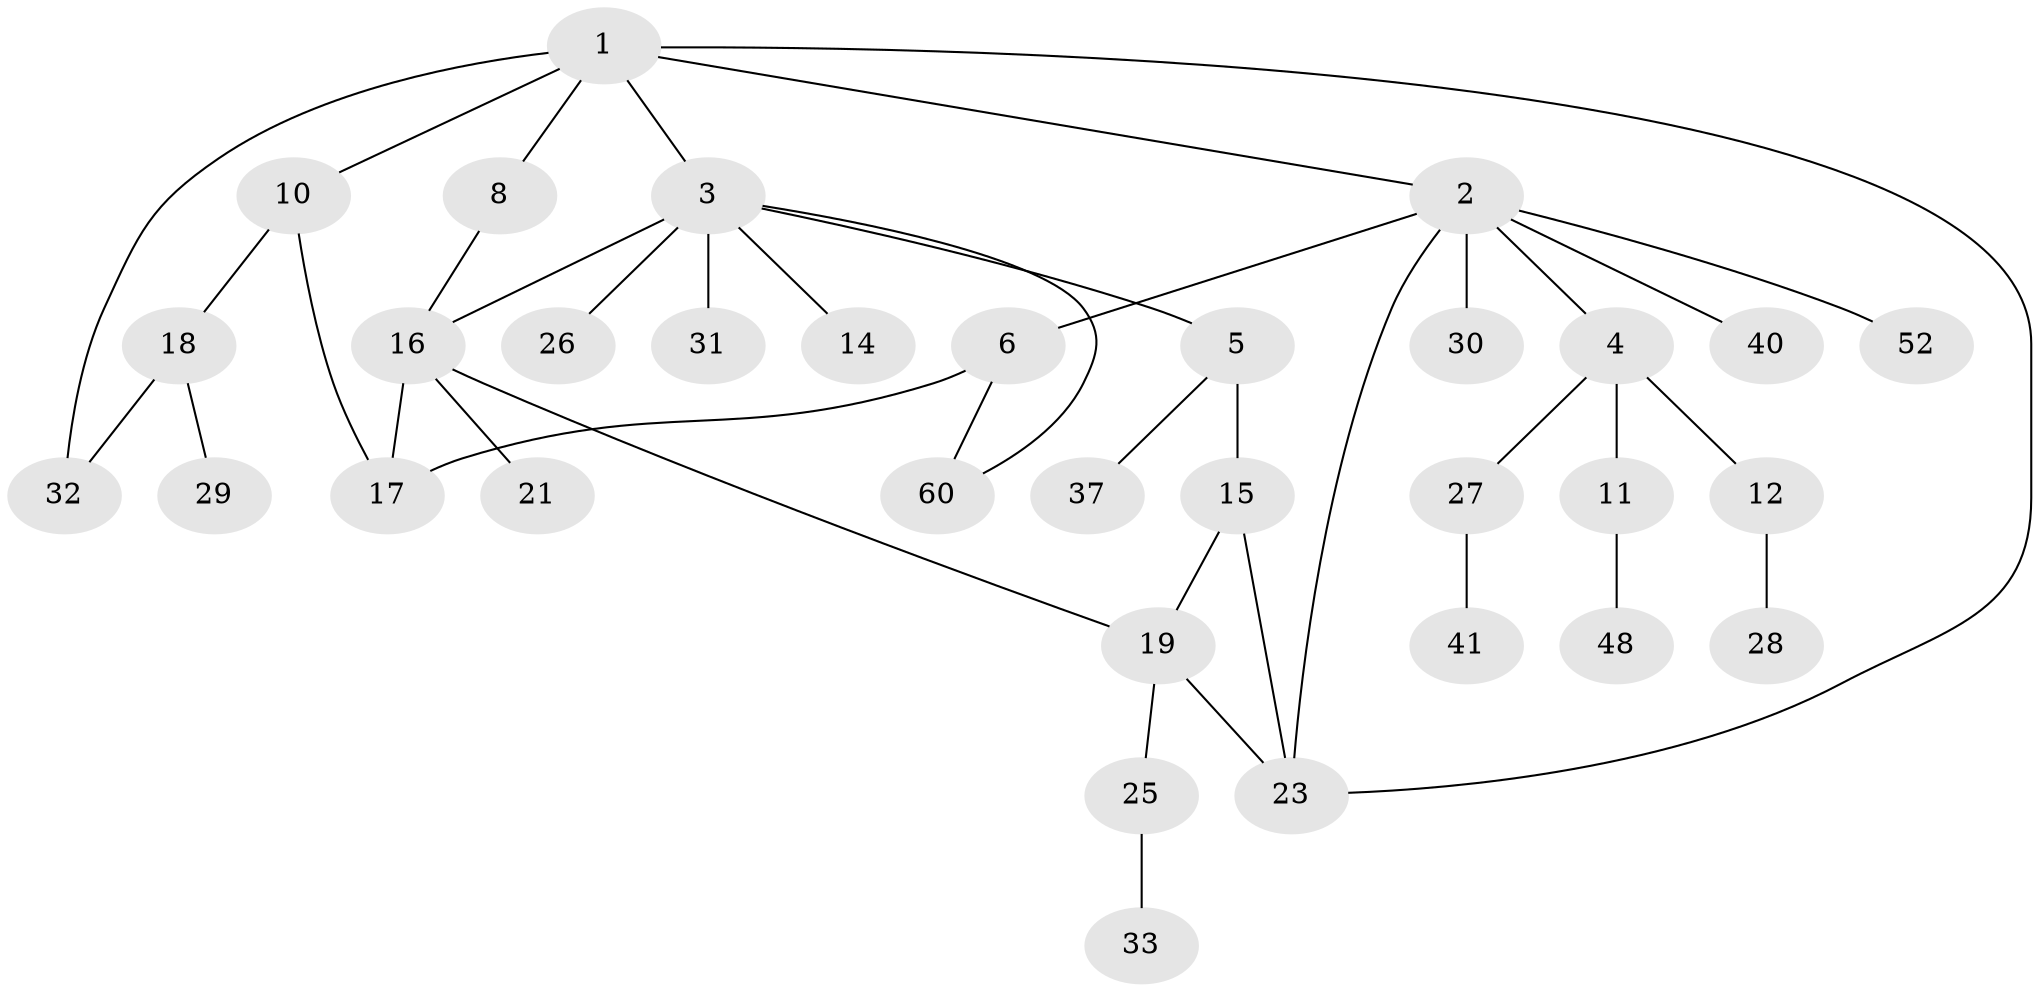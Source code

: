 // original degree distribution, {6: 0.015151515151515152, 7: 0.015151515151515152, 4: 0.06060606060606061, 5: 0.06060606060606061, 2: 0.3181818181818182, 3: 0.18181818181818182, 1: 0.3484848484848485}
// Generated by graph-tools (version 1.1) at 2025/13/03/09/25 04:13:37]
// undirected, 33 vertices, 41 edges
graph export_dot {
graph [start="1"]
  node [color=gray90,style=filled];
  1;
  2;
  3 [super="+13+46"];
  4 [super="+64+9+20"];
  5 [super="+7"];
  6;
  8;
  10;
  11;
  12;
  14 [super="+35"];
  15 [super="+42"];
  16;
  17 [super="+50+56"];
  18 [super="+22"];
  19 [super="+49+39+24"];
  21 [super="+51+45+57"];
  23 [super="+36+34"];
  25;
  26;
  27;
  28 [super="+47"];
  29 [super="+55"];
  30;
  31;
  32;
  33;
  37;
  40 [super="+44+53"];
  41;
  48 [super="+66"];
  52;
  60 [super="+63"];
  1 -- 2;
  1 -- 3;
  1 -- 8;
  1 -- 10;
  1 -- 23;
  1 -- 32;
  2 -- 4;
  2 -- 6;
  2 -- 30;
  2 -- 40;
  2 -- 52;
  2 -- 23;
  3 -- 5;
  3 -- 26;
  3 -- 60;
  3 -- 14;
  3 -- 31;
  3 -- 16;
  4 -- 11;
  4 -- 27;
  4 -- 12;
  5 -- 37;
  5 -- 15;
  6 -- 17;
  6 -- 60;
  8 -- 16;
  10 -- 18;
  10 -- 17;
  11 -- 48;
  12 -- 28;
  15 -- 19;
  15 -- 23;
  16 -- 21;
  16 -- 19;
  16 -- 17;
  18 -- 29;
  18 -- 32;
  19 -- 25;
  19 -- 23 [weight=2];
  25 -- 33;
  27 -- 41;
}
